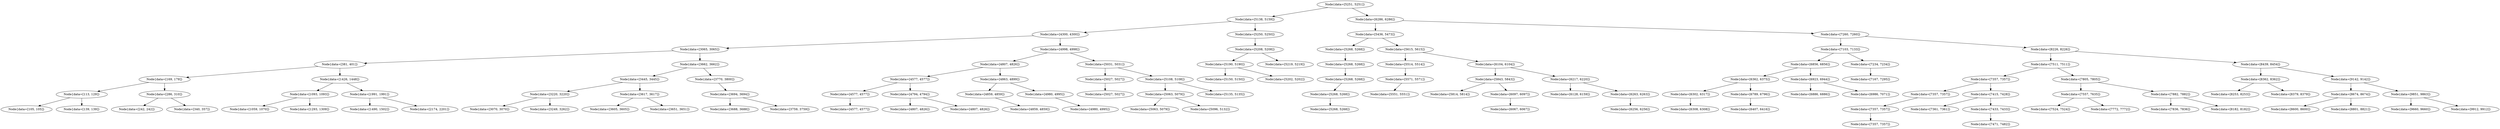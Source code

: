 digraph G{
750795985 [label="Node{data=[5251, 5251]}"]
750795985 -> 1310167355
1310167355 [label="Node{data=[5138, 5159]}"]
1310167355 -> 345780740
345780740 [label="Node{data=[4300, 4300]}"]
345780740 -> 1693540983
1693540983 [label="Node{data=[3065, 3065]}"]
1693540983 -> 1232792716
1232792716 [label="Node{data=[381, 401]}"]
1232792716 -> 999699153
999699153 [label="Node{data=[169, 179]}"]
999699153 -> 1315908533
1315908533 [label="Node{data=[113, 129]}"]
1315908533 -> 568462037
568462037 [label="Node{data=[105, 105]}"]
1315908533 -> 1063423209
1063423209 [label="Node{data=[139, 139]}"]
999699153 -> 904409454
904409454 [label="Node{data=[286, 310]}"]
904409454 -> 40736485
40736485 [label="Node{data=[242, 242]}"]
904409454 -> 862486751
862486751 [label="Node{data=[340, 357]}"]
1232792716 -> 407263135
407263135 [label="Node{data=[1426, 1448]}"]
407263135 -> 1825662648
1825662648 [label="Node{data=[1093, 1093]}"]
1825662648 -> 40177529
40177529 [label="Node{data=[1059, 1070]}"]
1825662648 -> 1979455890
1979455890 [label="Node{data=[1293, 1309]}"]
407263135 -> 1605128733
1605128733 [label="Node{data=[1991, 1991]}"]
1605128733 -> 951000054
951000054 [label="Node{data=[1490, 1502]}"]
1605128733 -> 312202589
312202589 [label="Node{data=[2174, 2201]}"]
1693540983 -> 129924629
129924629 [label="Node{data=[3662, 3662]}"]
129924629 -> 985655365
985655365 [label="Node{data=[3445, 3445]}"]
985655365 -> 2047812687
2047812687 [label="Node{data=[3220, 3220]}"]
2047812687 -> 913450862
913450862 [label="Node{data=[3070, 3070]}"]
2047812687 -> 1112062307
1112062307 [label="Node{data=[3249, 3262]}"]
985655365 -> 133205167
133205167 [label="Node{data=[3617, 3617]}"]
133205167 -> 81722690
81722690 [label="Node{data=[3605, 3605]}"]
133205167 -> 590406624
590406624 [label="Node{data=[3651, 3651]}"]
129924629 -> 615830852
615830852 [label="Node{data=[3770, 3800]}"]
615830852 -> 664969353
664969353 [label="Node{data=[3694, 3694]}"]
664969353 -> 1415937490
1415937490 [label="Node{data=[3688, 3688]}"]
664969353 -> 1886301021
1886301021 [label="Node{data=[3759, 3759]}"]
345780740 -> 1920098017
1920098017 [label="Node{data=[4998, 4998]}"]
1920098017 -> 1088818894
1088818894 [label="Node{data=[4807, 4826]}"]
1088818894 -> 1066561773
1066561773 [label="Node{data=[4577, 4577]}"]
1066561773 -> 975372289
975372289 [label="Node{data=[4577, 4577]}"]
975372289 -> 1522975986
1522975986 [label="Node{data=[4577, 4577]}"]
1066561773 -> 715534618
715534618 [label="Node{data=[4794, 4794]}"]
715534618 -> 102709691
102709691 [label="Node{data=[4807, 4826]}"]
715534618 -> 614335089
614335089 [label="Node{data=[4807, 4826]}"]
1088818894 -> 1217639236
1217639236 [label="Node{data=[4863, 4899]}"]
1217639236 -> 1403413933
1403413933 [label="Node{data=[4859, 4859]}"]
1403413933 -> 738937987
738937987 [label="Node{data=[4859, 4859]}"]
1217639236 -> 2018664185
2018664185 [label="Node{data=[4980, 4995]}"]
2018664185 -> 755944228
755944228 [label="Node{data=[4980, 4995]}"]
1920098017 -> 1298483237
1298483237 [label="Node{data=[5031, 5031]}"]
1298483237 -> 1006398046
1006398046 [label="Node{data=[5027, 5027]}"]
1006398046 -> 1370709582
1370709582 [label="Node{data=[5027, 5027]}"]
1298483237 -> 180353207
180353207 [label="Node{data=[5108, 5108]}"]
180353207 -> 1836887461
1836887461 [label="Node{data=[5063, 5079]}"]
1836887461 -> 889885902
889885902 [label="Node{data=[5063, 5079]}"]
1836887461 -> 2113989903
2113989903 [label="Node{data=[5096, 5132]}"]
180353207 -> 185583672
185583672 [label="Node{data=[5135, 5135]}"]
1310167355 -> 60181881
60181881 [label="Node{data=[5250, 5250]}"]
60181881 -> 1658520865
1658520865 [label="Node{data=[5208, 5208]}"]
1658520865 -> 457893088
457893088 [label="Node{data=[5190, 5190]}"]
457893088 -> 1861329337
1861329337 [label="Node{data=[5150, 5150]}"]
457893088 -> 1606272155
1606272155 [label="Node{data=[5202, 5202]}"]
1658520865 -> 1702178880
1702178880 [label="Node{data=[5219, 5219]}"]
750795985 -> 693417450
693417450 [label="Node{data=[6286, 6286]}"]
693417450 -> 1254827280
1254827280 [label="Node{data=[5436, 5473]}"]
1254827280 -> 2078517710
2078517710 [label="Node{data=[5268, 5268]}"]
2078517710 -> 936931778
936931778 [label="Node{data=[5268, 5268]}"]
936931778 -> 1001351478
1001351478 [label="Node{data=[5268, 5268]}"]
1001351478 -> 677329142
677329142 [label="Node{data=[5268, 5268]}"]
677329142 -> 1309956586
1309956586 [label="Node{data=[5268, 5268]}"]
1254827280 -> 985032587
985032587 [label="Node{data=[5615, 5615]}"]
985032587 -> 2056277810
2056277810 [label="Node{data=[5514, 5514]}"]
2056277810 -> 727273502
727273502 [label="Node{data=[5571, 5571]}"]
727273502 -> 1198426006
1198426006 [label="Node{data=[5551, 5551]}"]
985032587 -> 1324165839
1324165839 [label="Node{data=[6104, 6104]}"]
1324165839 -> 922486271
922486271 [label="Node{data=[5843, 5843]}"]
922486271 -> 1472494238
1472494238 [label="Node{data=[5814, 5814]}"]
922486271 -> 1680147911
1680147911 [label="Node{data=[6097, 6097]}"]
1680147911 -> 1127866590
1127866590 [label="Node{data=[6067, 6067]}"]
1324165839 -> 356308667
356308667 [label="Node{data=[6217, 6220]}"]
356308667 -> 1641565704
1641565704 [label="Node{data=[6128, 6159]}"]
356308667 -> 765420745
765420745 [label="Node{data=[6263, 6263]}"]
765420745 -> 564944564
564944564 [label="Node{data=[6256, 6256]}"]
693417450 -> 1389808948
1389808948 [label="Node{data=[7260, 7260]}"]
1389808948 -> 1901945192
1901945192 [label="Node{data=[7103, 7133]}"]
1901945192 -> 666040998
666040998 [label="Node{data=[6856, 6856]}"]
666040998 -> 1680365850
1680365850 [label="Node{data=[6362, 6375]}"]
1680365850 -> 7575494
7575494 [label="Node{data=[6302, 6317]}"]
7575494 -> 448782465
448782465 [label="Node{data=[6308, 6308]}"]
1680365850 -> 711483066
711483066 [label="Node{data=[6789, 6796]}"]
711483066 -> 204354148
204354148 [label="Node{data=[6407, 6416]}"]
666040998 -> 276777344
276777344 [label="Node{data=[6923, 6944]}"]
276777344 -> 1973491942
1973491942 [label="Node{data=[6886, 6886]}"]
276777344 -> 492045670
492045670 [label="Node{data=[6986, 7071]}"]
1901945192 -> 1611966906
1611966906 [label="Node{data=[7234, 7234]}"]
1611966906 -> 181260145
181260145 [label="Node{data=[7167, 7295]}"]
1389808948 -> 2010546406
2010546406 [label="Node{data=[8226, 8226]}"]
2010546406 -> 1242874959
1242874959 [label="Node{data=[7511, 7511]}"]
1242874959 -> 252247502
252247502 [label="Node{data=[7357, 7357]}"]
252247502 -> 1809456409
1809456409 [label="Node{data=[7357, 7357]}"]
1809456409 -> 684220724
684220724 [label="Node{data=[7357, 7357]}"]
684220724 -> 1150480094
1150480094 [label="Node{data=[7357, 7357]}"]
252247502 -> 213683471
213683471 [label="Node{data=[7415, 7428]}"]
213683471 -> 934640468
934640468 [label="Node{data=[7361, 7361]}"]
213683471 -> 1545563479
1545563479 [label="Node{data=[7433, 7433]}"]
1545563479 -> 254315540
254315540 [label="Node{data=[7471, 7482]}"]
1242874959 -> 1737796619
1737796619 [label="Node{data=[7805, 7805]}"]
1737796619 -> 2078741622
2078741622 [label="Node{data=[7557, 7635]}"]
2078741622 -> 1555413896
1555413896 [label="Node{data=[7524, 7524]}"]
2078741622 -> 397857830
397857830 [label="Node{data=[7772, 7772]}"]
1737796619 -> 1434506799
1434506799 [label="Node{data=[7882, 7882]}"]
1434506799 -> 377957453
377957453 [label="Node{data=[7836, 7836]}"]
1434506799 -> 1730129134
1730129134 [label="Node{data=[8182, 8182]}"]
2010546406 -> 1185502159
1185502159 [label="Node{data=[8439, 8454]}"]
1185502159 -> 357291163
357291163 [label="Node{data=[8362, 8362]}"]
357291163 -> 973174587
973174587 [label="Node{data=[8253, 8253]}"]
357291163 -> 551797833
551797833 [label="Node{data=[8379, 8379]}"]
1185502159 -> 744021169
744021169 [label="Node{data=[9142, 9142]}"]
744021169 -> 1744579245
1744579245 [label="Node{data=[8674, 8674]}"]
1744579245 -> 1458905542
1458905542 [label="Node{data=[8600, 8600]}"]
1744579245 -> 1745512157
1745512157 [label="Node{data=[8801, 8821]}"]
744021169 -> 48071225
48071225 [label="Node{data=[9851, 9863]}"]
48071225 -> 74606989
74606989 [label="Node{data=[9660, 9660]}"]
48071225 -> 2071364564
2071364564 [label="Node{data=[9912, 9912]}"]
}